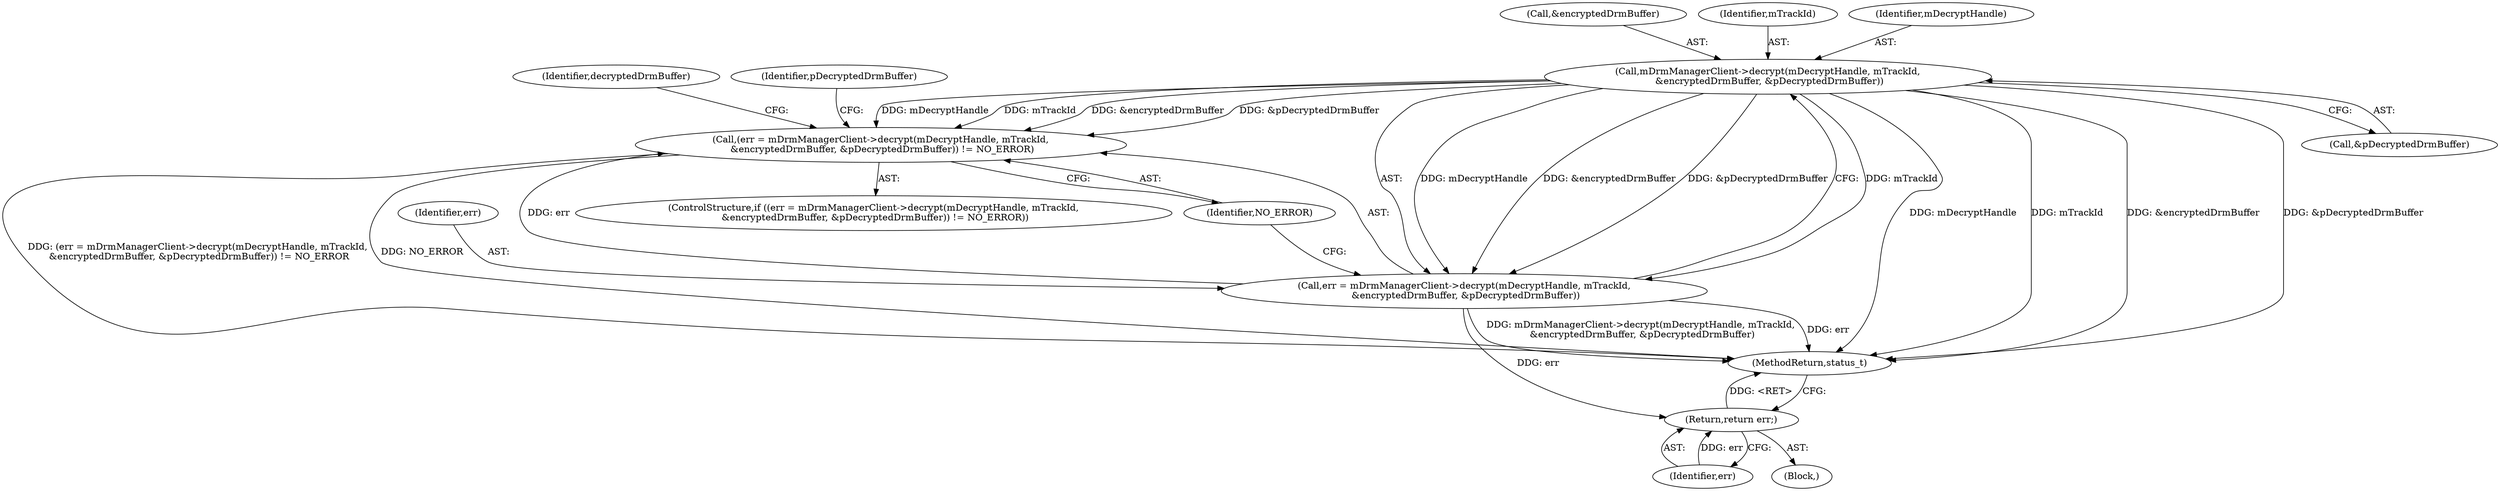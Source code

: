 digraph "0_Android_e248db02fbab2ee9162940bc19f087fd7d96cb9d@API" {
"1000151" [label="(Call,mDrmManagerClient->decrypt(mDecryptHandle, mTrackId,\n &encryptedDrmBuffer, &pDecryptedDrmBuffer))"];
"1000148" [label="(Call,(err = mDrmManagerClient->decrypt(mDecryptHandle, mTrackId,\n &encryptedDrmBuffer, &pDecryptedDrmBuffer)) != NO_ERROR)"];
"1000149" [label="(Call,err = mDrmManagerClient->decrypt(mDecryptHandle, mTrackId,\n &encryptedDrmBuffer, &pDecryptedDrmBuffer))"];
"1000173" [label="(Return,return err;)"];
"1000154" [label="(Call,&encryptedDrmBuffer)"];
"1000153" [label="(Identifier,mTrackId)"];
"1000152" [label="(Identifier,mDecryptHandle)"];
"1000174" [label="(Identifier,err)"];
"1000159" [label="(Block,)"];
"1000162" [label="(Identifier,decryptedDrmBuffer)"];
"1000443" [label="(MethodReturn,status_t)"];
"1000173" [label="(Return,return err;)"];
"1000150" [label="(Identifier,err)"];
"1000158" [label="(Identifier,NO_ERROR)"];
"1000156" [label="(Call,&pDecryptedDrmBuffer)"];
"1000151" [label="(Call,mDrmManagerClient->decrypt(mDecryptHandle, mTrackId,\n &encryptedDrmBuffer, &pDecryptedDrmBuffer))"];
"1000177" [label="(Identifier,pDecryptedDrmBuffer)"];
"1000148" [label="(Call,(err = mDrmManagerClient->decrypt(mDecryptHandle, mTrackId,\n &encryptedDrmBuffer, &pDecryptedDrmBuffer)) != NO_ERROR)"];
"1000149" [label="(Call,err = mDrmManagerClient->decrypt(mDecryptHandle, mTrackId,\n &encryptedDrmBuffer, &pDecryptedDrmBuffer))"];
"1000147" [label="(ControlStructure,if ((err = mDrmManagerClient->decrypt(mDecryptHandle, mTrackId,\n &encryptedDrmBuffer, &pDecryptedDrmBuffer)) != NO_ERROR))"];
"1000151" -> "1000149"  [label="AST: "];
"1000151" -> "1000156"  [label="CFG: "];
"1000152" -> "1000151"  [label="AST: "];
"1000153" -> "1000151"  [label="AST: "];
"1000154" -> "1000151"  [label="AST: "];
"1000156" -> "1000151"  [label="AST: "];
"1000149" -> "1000151"  [label="CFG: "];
"1000151" -> "1000443"  [label="DDG: mDecryptHandle"];
"1000151" -> "1000443"  [label="DDG: mTrackId"];
"1000151" -> "1000443"  [label="DDG: &encryptedDrmBuffer"];
"1000151" -> "1000443"  [label="DDG: &pDecryptedDrmBuffer"];
"1000151" -> "1000148"  [label="DDG: mDecryptHandle"];
"1000151" -> "1000148"  [label="DDG: mTrackId"];
"1000151" -> "1000148"  [label="DDG: &encryptedDrmBuffer"];
"1000151" -> "1000148"  [label="DDG: &pDecryptedDrmBuffer"];
"1000151" -> "1000149"  [label="DDG: mDecryptHandle"];
"1000151" -> "1000149"  [label="DDG: mTrackId"];
"1000151" -> "1000149"  [label="DDG: &encryptedDrmBuffer"];
"1000151" -> "1000149"  [label="DDG: &pDecryptedDrmBuffer"];
"1000148" -> "1000147"  [label="AST: "];
"1000148" -> "1000158"  [label="CFG: "];
"1000149" -> "1000148"  [label="AST: "];
"1000158" -> "1000148"  [label="AST: "];
"1000162" -> "1000148"  [label="CFG: "];
"1000177" -> "1000148"  [label="CFG: "];
"1000148" -> "1000443"  [label="DDG: NO_ERROR"];
"1000148" -> "1000443"  [label="DDG: (err = mDrmManagerClient->decrypt(mDecryptHandle, mTrackId,\n &encryptedDrmBuffer, &pDecryptedDrmBuffer)) != NO_ERROR"];
"1000149" -> "1000148"  [label="DDG: err"];
"1000150" -> "1000149"  [label="AST: "];
"1000158" -> "1000149"  [label="CFG: "];
"1000149" -> "1000443"  [label="DDG: mDrmManagerClient->decrypt(mDecryptHandle, mTrackId,\n &encryptedDrmBuffer, &pDecryptedDrmBuffer)"];
"1000149" -> "1000443"  [label="DDG: err"];
"1000149" -> "1000173"  [label="DDG: err"];
"1000173" -> "1000159"  [label="AST: "];
"1000173" -> "1000174"  [label="CFG: "];
"1000174" -> "1000173"  [label="AST: "];
"1000443" -> "1000173"  [label="CFG: "];
"1000173" -> "1000443"  [label="DDG: <RET>"];
"1000174" -> "1000173"  [label="DDG: err"];
}
